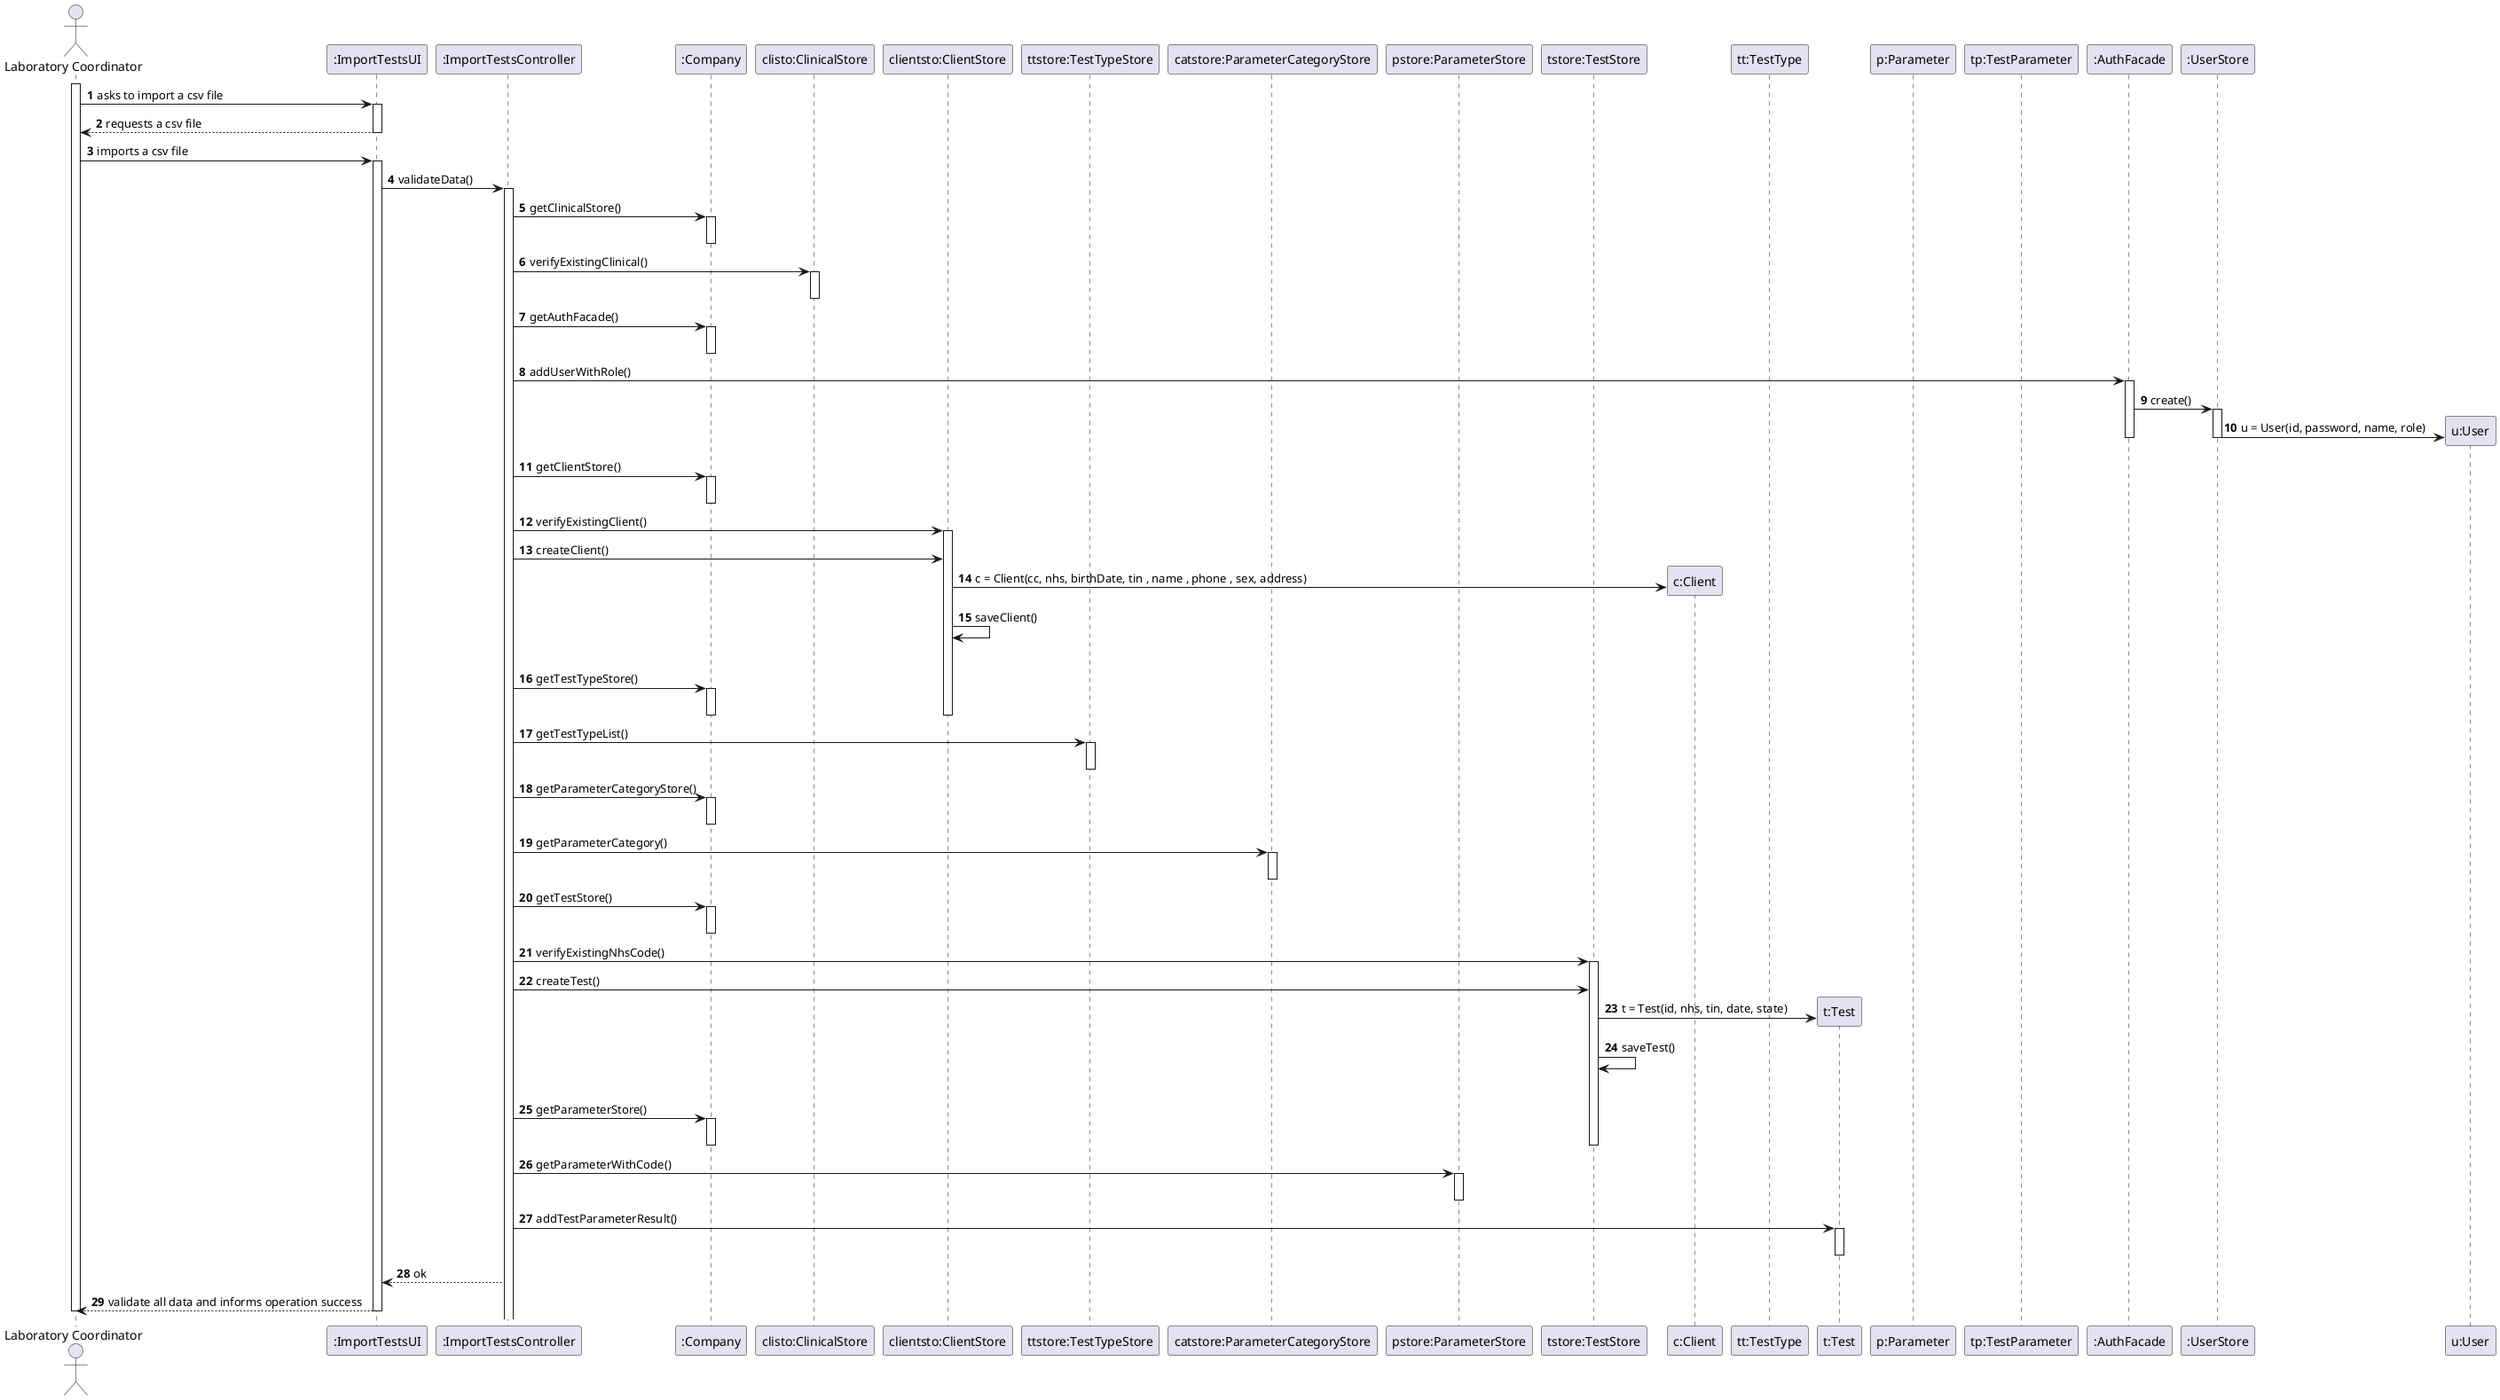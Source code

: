 @startuml
autonumber
'hide footbox
actor "Laboratory Coordinator" as LABCOOR
participant ":ImportTestsUI" as UI
participant ":ImportTestsController" as CTRL
participant ":Company" as COMP
participant "clisto:ClinicalStore" as CLINICALSTO
participant "clientsto:ClientStore" as CLIENTSTO
participant "ttstore:TestTypeStore" as TTSTO
participant "catstore:ParameterCategoryStore" as CATSTO
participant "pstore:ParameterStore" as PARSTO
participant "tstore:TestStore" as TESTSTO
participant "c:Client" as CLIENT
participant "tt:TestType" as TT
participant "t:Test" as TEST
participant "p:Parameter" as PAR
participant "tp:TestParameter" as TP
participant ":AuthFacade" as AUTH
participant ":UserStore" as USERSTORE
participant "u:User" as USER



activate LABCOOR
LABCOOR -> UI : asks to import a csv file
activate UI
UI --> LABCOOR : requests a csv file
deactivate UI
LABCOOR -> UI : imports a csv file
activate UI
UI -> CTRL : validateData()
activate CTRL
CTRL -> COMP : getClinicalStore()
activate COMP
deactivate COMP
CTRL -> CLINICALSTO : verifyExistingClinical()
activate CLINICALSTO
deactivate CLINICALSTO
CTRL -> COMP : getAuthFacade()
activate COMP
deactivate COMP
CTRL -> AUTH : addUserWithRole()
activate AUTH
AUTH -> USERSTORE : create()
activate USERSTORE
USERSTORE -> USER** : u = User(id, password, name, role)
deactivate USERSTORE
deactivate AUTH
CTRL -> COMP : getClientStore()
activate COMP
deactivate COMP
CTRL -> CLIENTSTO : verifyExistingClient()
activate CLIENTSTO
CTRL -> CLIENTSTO : createClient()
CLIENTSTO -> CLIENT** : c = Client(cc, nhs, birthDate, tin , name , phone , sex, address)
deactivate CLIENT
CLIENTSTO -> CLIENTSTO : saveClient()
|||
CTRL -> COMP : getTestTypeStore()
activate COMP
deactivate COMP
deactivate CLIENTSTO
CTRL -> TTSTO : getTestTypeList()
activate TTSTO
deactivate TTSTO
CTRL -> COMP : getParameterCategoryStore()
activate COMP
deactivate COMP
CTRL -> CATSTO : getParameterCategory()
activate CATSTO
deactivate CATSTO
CTRL -> COMP : getTestStore()
activate COMP
deactivate COMP
CTRL -> TESTSTO : verifyExistingNhsCode()
activate TESTSTO
CTRL -> TESTSTO : createTest()
TESTSTO -> TEST** : t = Test(id, nhs, tin, date, state)
TESTSTO -> TESTSTO : saveTest()
|||
CTRL -> COMP : getParameterStore()
activate COMP
deactivate TESTSTO

deactivate COMP
CTRL -> PARSTO : getParameterWithCode()
activate PARSTO
deactivate PARSTO
CTRL -> TEST : addTestParameterResult()
activate TEST
deactivate TEST
CTRL --> UI : ok
UI --> LABCOOR : validate all data and informs operation success
deactivate UI


deactivate LABCOOR


@enduml